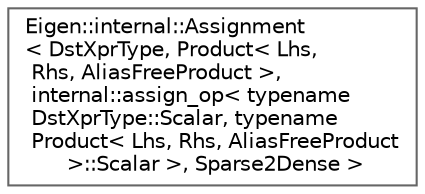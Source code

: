 digraph "Graphical Class Hierarchy"
{
 // LATEX_PDF_SIZE
  bgcolor="transparent";
  edge [fontname=Helvetica,fontsize=10,labelfontname=Helvetica,labelfontsize=10];
  node [fontname=Helvetica,fontsize=10,shape=box,height=0.2,width=0.4];
  rankdir="LR";
  Node0 [id="Node000000",label="Eigen::internal::Assignment\l\< DstXprType, Product\< Lhs,\l Rhs, AliasFreeProduct \>,\l internal::assign_op\< typename\l DstXprType::Scalar, typename\l Product\< Lhs, Rhs, AliasFreeProduct\l \>::Scalar \>, Sparse2Dense \>",height=0.2,width=0.4,color="grey40", fillcolor="white", style="filled",URL="$structEigen_1_1internal_1_1Assignment_3_01DstXprType_00_01Product_3_01Lhs_00_01Rhs_00_01AliasFref3aa60e47abe026a110885e924f69537.html",tooltip=" "];
}
